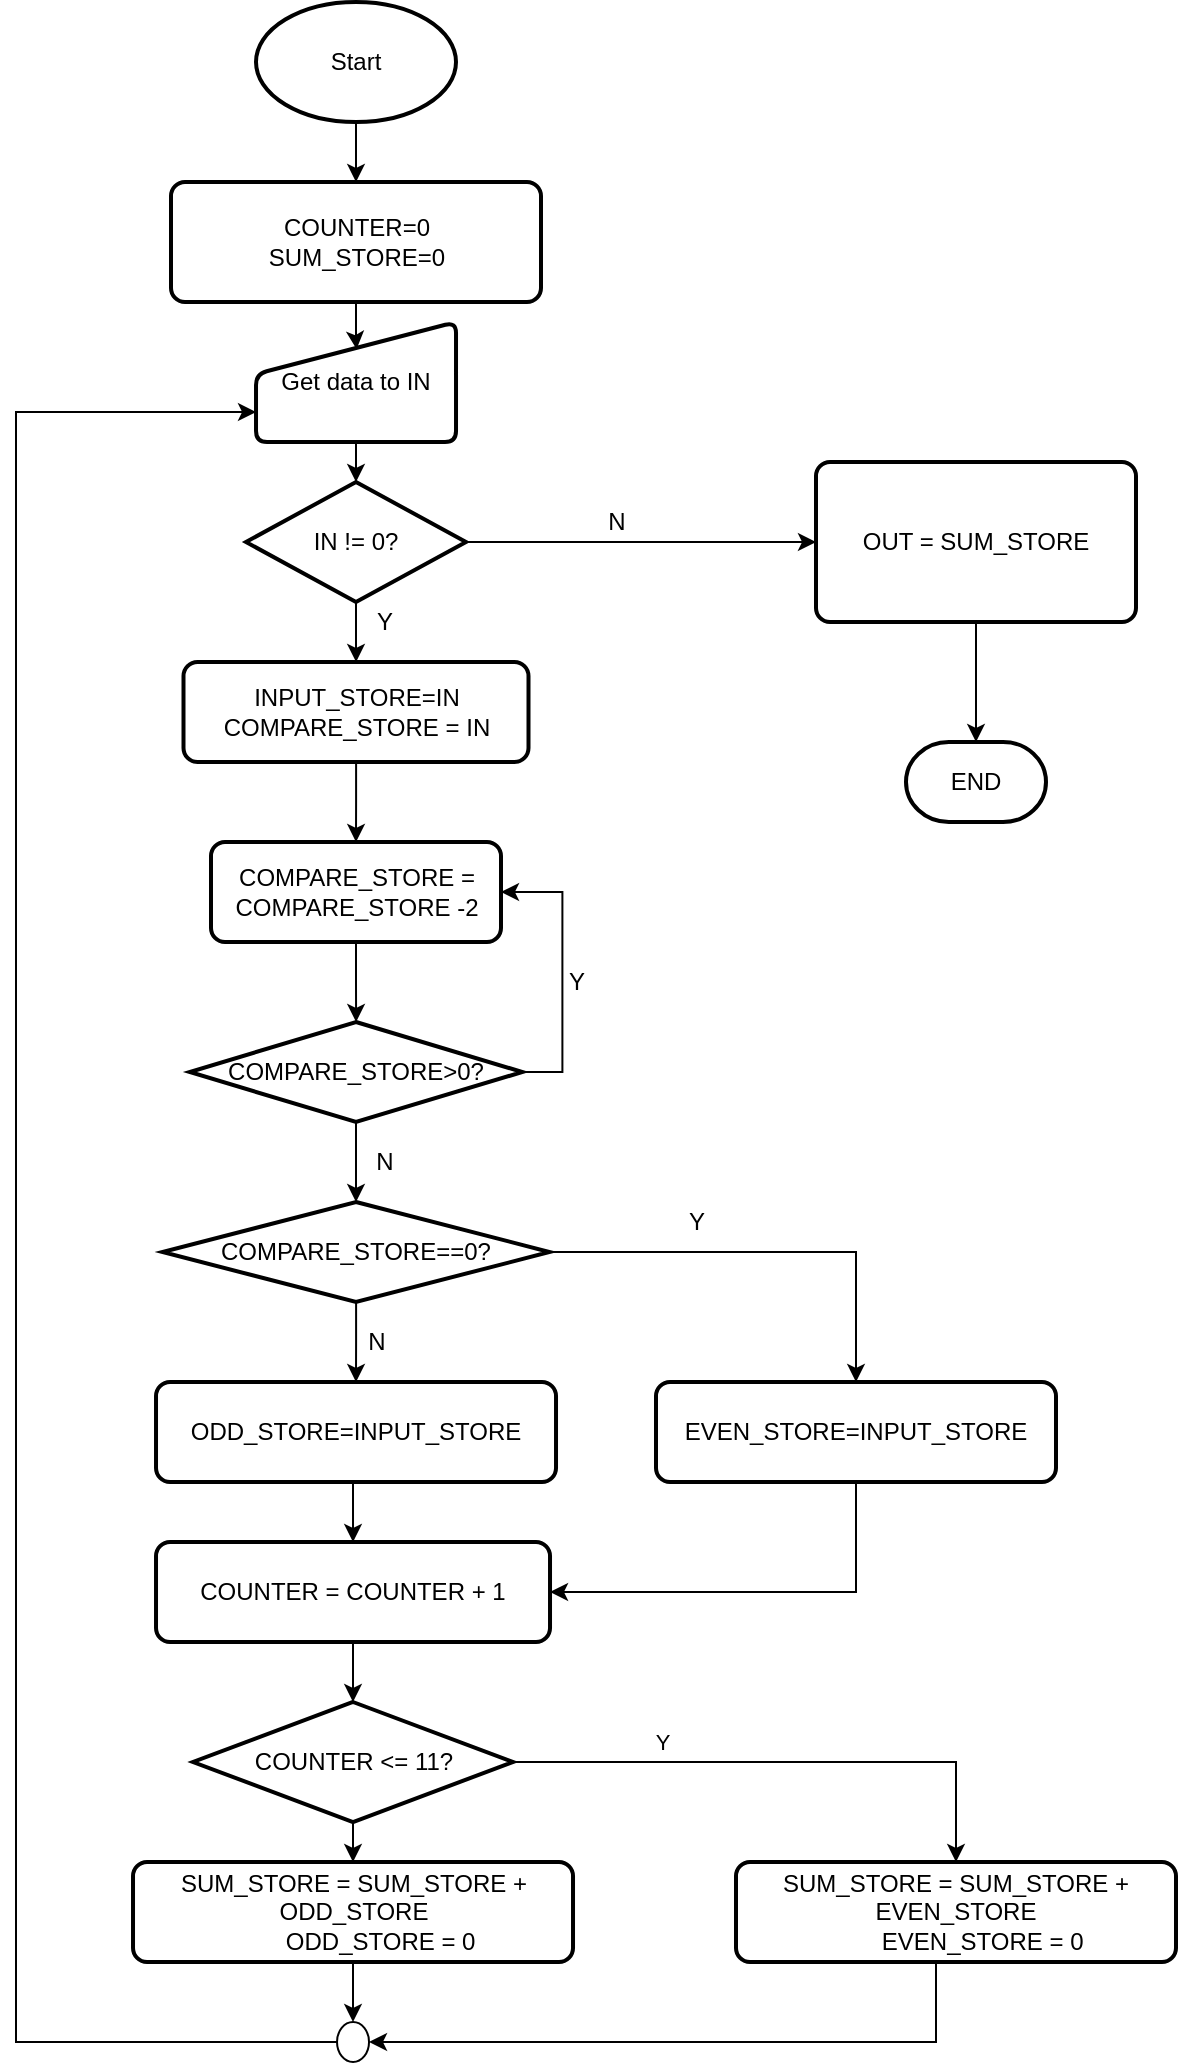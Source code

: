 <mxfile version="15.0.3" type="github">
  <diagram id="dw_7Rh8x_ZNJzA37lMaL" name="Page-1">
    <mxGraphModel dx="1185" dy="643" grid="1" gridSize="10" guides="1" tooltips="1" connect="1" arrows="1" fold="1" page="1" pageScale="1" pageWidth="827" pageHeight="1169" math="0" shadow="0">
      <root>
        <mxCell id="0" />
        <mxCell id="1" parent="0" />
        <mxCell id="iAu7uCkym9_WHQVDxjhl-3" value="" style="edgeStyle=orthogonalEdgeStyle;rounded=0;orthogonalLoop=1;jettySize=auto;html=1;" edge="1" parent="1" source="iAu7uCkym9_WHQVDxjhl-1" target="iAu7uCkym9_WHQVDxjhl-2">
          <mxGeometry relative="1" as="geometry" />
        </mxCell>
        <mxCell id="iAu7uCkym9_WHQVDxjhl-1" value="Start" style="strokeWidth=2;html=1;shape=mxgraph.flowchart.start_1;whiteSpace=wrap;" vertex="1" parent="1">
          <mxGeometry x="180" y="30" width="100" height="60" as="geometry" />
        </mxCell>
        <mxCell id="iAu7uCkym9_WHQVDxjhl-10" value="" style="edgeStyle=orthogonalEdgeStyle;rounded=0;orthogonalLoop=1;jettySize=auto;html=1;entryX=0.503;entryY=0.226;entryDx=0;entryDy=0;entryPerimeter=0;" edge="1" parent="1" source="iAu7uCkym9_WHQVDxjhl-2" target="iAu7uCkym9_WHQVDxjhl-29">
          <mxGeometry relative="1" as="geometry">
            <mxPoint x="230" y="210" as="targetPoint" />
          </mxGeometry>
        </mxCell>
        <mxCell id="iAu7uCkym9_WHQVDxjhl-2" value="COUNTER=0&lt;br&gt;SUM_STORE=0" style="rounded=1;whiteSpace=wrap;html=1;absoluteArcSize=1;arcSize=14;strokeWidth=2;" vertex="1" parent="1">
          <mxGeometry x="137.5" y="120" width="185" height="60" as="geometry" />
        </mxCell>
        <mxCell id="iAu7uCkym9_WHQVDxjhl-7" value="" style="edgeStyle=orthogonalEdgeStyle;rounded=0;orthogonalLoop=1;jettySize=auto;html=1;" edge="1" parent="1" source="iAu7uCkym9_WHQVDxjhl-4" target="iAu7uCkym9_WHQVDxjhl-6">
          <mxGeometry relative="1" as="geometry" />
        </mxCell>
        <mxCell id="iAu7uCkym9_WHQVDxjhl-48" style="edgeStyle=orthogonalEdgeStyle;rounded=0;orthogonalLoop=1;jettySize=auto;html=1;exitX=1;exitY=0.5;exitDx=0;exitDy=0;exitPerimeter=0;entryX=0;entryY=0.5;entryDx=0;entryDy=0;" edge="1" parent="1" source="iAu7uCkym9_WHQVDxjhl-4" target="iAu7uCkym9_WHQVDxjhl-47">
          <mxGeometry relative="1" as="geometry">
            <mxPoint x="540" y="299.857" as="targetPoint" />
          </mxGeometry>
        </mxCell>
        <mxCell id="iAu7uCkym9_WHQVDxjhl-4" value="IN != 0?" style="strokeWidth=2;html=1;shape=mxgraph.flowchart.decision;whiteSpace=wrap;" vertex="1" parent="1">
          <mxGeometry x="175" y="270" width="110" height="60" as="geometry" />
        </mxCell>
        <mxCell id="iAu7uCkym9_WHQVDxjhl-16" value="" style="edgeStyle=orthogonalEdgeStyle;rounded=0;orthogonalLoop=1;jettySize=auto;html=1;" edge="1" parent="1" source="iAu7uCkym9_WHQVDxjhl-6" target="iAu7uCkym9_WHQVDxjhl-14">
          <mxGeometry relative="1" as="geometry" />
        </mxCell>
        <mxCell id="iAu7uCkym9_WHQVDxjhl-6" value="INPUT_STORE=IN&lt;br&gt;COMPARE_STORE = IN" style="rounded=1;whiteSpace=wrap;html=1;absoluteArcSize=1;arcSize=14;strokeWidth=2;" vertex="1" parent="1">
          <mxGeometry x="143.75" y="360" width="172.5" height="50" as="geometry" />
        </mxCell>
        <mxCell id="iAu7uCkym9_WHQVDxjhl-8" value="Y" style="text;html=1;align=center;verticalAlign=middle;resizable=0;points=[];autosize=1;strokeColor=none;" vertex="1" parent="1">
          <mxGeometry x="234" y="330" width="20" height="20" as="geometry" />
        </mxCell>
        <mxCell id="iAu7uCkym9_WHQVDxjhl-12" value="" style="edgeStyle=orthogonalEdgeStyle;rounded=0;orthogonalLoop=1;jettySize=auto;html=1;entryX=0.5;entryY=0;entryDx=0;entryDy=0;entryPerimeter=0;" edge="1" parent="1" target="iAu7uCkym9_WHQVDxjhl-4">
          <mxGeometry relative="1" as="geometry">
            <mxPoint x="230" y="250" as="sourcePoint" />
          </mxGeometry>
        </mxCell>
        <mxCell id="iAu7uCkym9_WHQVDxjhl-17" value="" style="edgeStyle=orthogonalEdgeStyle;rounded=0;orthogonalLoop=1;jettySize=auto;html=1;" edge="1" parent="1" source="iAu7uCkym9_WHQVDxjhl-14" target="iAu7uCkym9_WHQVDxjhl-15">
          <mxGeometry relative="1" as="geometry" />
        </mxCell>
        <mxCell id="iAu7uCkym9_WHQVDxjhl-14" value="COMPARE_STORE = COMPARE_STORE&amp;nbsp;-2" style="rounded=1;whiteSpace=wrap;html=1;absoluteArcSize=1;arcSize=14;strokeWidth=2;" vertex="1" parent="1">
          <mxGeometry x="157.5" y="450" width="145" height="50" as="geometry" />
        </mxCell>
        <mxCell id="iAu7uCkym9_WHQVDxjhl-18" style="edgeStyle=orthogonalEdgeStyle;rounded=0;orthogonalLoop=1;jettySize=auto;html=1;exitX=1;exitY=0.5;exitDx=0;exitDy=0;exitPerimeter=0;entryX=1;entryY=0.5;entryDx=0;entryDy=0;" edge="1" parent="1" source="iAu7uCkym9_WHQVDxjhl-15" target="iAu7uCkym9_WHQVDxjhl-14">
          <mxGeometry relative="1" as="geometry" />
        </mxCell>
        <mxCell id="iAu7uCkym9_WHQVDxjhl-21" value="" style="edgeStyle=orthogonalEdgeStyle;rounded=0;orthogonalLoop=1;jettySize=auto;html=1;" edge="1" parent="1" source="iAu7uCkym9_WHQVDxjhl-15" target="iAu7uCkym9_WHQVDxjhl-20">
          <mxGeometry relative="1" as="geometry" />
        </mxCell>
        <mxCell id="iAu7uCkym9_WHQVDxjhl-15" value="&lt;span&gt;COMPARE_STORE&amp;gt;0?&lt;/span&gt;" style="strokeWidth=2;html=1;shape=mxgraph.flowchart.decision;whiteSpace=wrap;" vertex="1" parent="1">
          <mxGeometry x="146.88" y="540" width="166.25" height="50" as="geometry" />
        </mxCell>
        <mxCell id="iAu7uCkym9_WHQVDxjhl-19" value="Y" style="text;html=1;align=center;verticalAlign=middle;resizable=0;points=[];autosize=1;strokeColor=none;" vertex="1" parent="1">
          <mxGeometry x="330" y="510" width="20" height="20" as="geometry" />
        </mxCell>
        <mxCell id="iAu7uCkym9_WHQVDxjhl-24" style="edgeStyle=orthogonalEdgeStyle;rounded=0;orthogonalLoop=1;jettySize=auto;html=1;entryX=0.5;entryY=0;entryDx=0;entryDy=0;" edge="1" parent="1" source="iAu7uCkym9_WHQVDxjhl-20" target="iAu7uCkym9_WHQVDxjhl-23">
          <mxGeometry relative="1" as="geometry" />
        </mxCell>
        <mxCell id="iAu7uCkym9_WHQVDxjhl-27" value="" style="edgeStyle=orthogonalEdgeStyle;rounded=0;orthogonalLoop=1;jettySize=auto;html=1;" edge="1" parent="1" source="iAu7uCkym9_WHQVDxjhl-20" target="iAu7uCkym9_WHQVDxjhl-26">
          <mxGeometry relative="1" as="geometry" />
        </mxCell>
        <mxCell id="iAu7uCkym9_WHQVDxjhl-20" value="&lt;span&gt;COMPARE_STORE==0?&lt;/span&gt;" style="strokeWidth=2;html=1;shape=mxgraph.flowchart.decision;whiteSpace=wrap;" vertex="1" parent="1">
          <mxGeometry x="133.25" y="630" width="193.5" height="50" as="geometry" />
        </mxCell>
        <mxCell id="iAu7uCkym9_WHQVDxjhl-22" value="N" style="text;html=1;align=center;verticalAlign=middle;resizable=0;points=[];autosize=1;strokeColor=none;" vertex="1" parent="1">
          <mxGeometry x="234" y="600" width="20" height="20" as="geometry" />
        </mxCell>
        <mxCell id="iAu7uCkym9_WHQVDxjhl-33" style="edgeStyle=orthogonalEdgeStyle;rounded=0;orthogonalLoop=1;jettySize=auto;html=1;entryX=1;entryY=0.5;entryDx=0;entryDy=0;" edge="1" parent="1" source="iAu7uCkym9_WHQVDxjhl-23" target="iAu7uCkym9_WHQVDxjhl-31">
          <mxGeometry relative="1" as="geometry">
            <Array as="points">
              <mxPoint x="480" y="825" />
            </Array>
          </mxGeometry>
        </mxCell>
        <mxCell id="iAu7uCkym9_WHQVDxjhl-23" value="EVEN_STORE=INPUT_STORE" style="rounded=1;whiteSpace=wrap;html=1;absoluteArcSize=1;arcSize=14;strokeWidth=2;" vertex="1" parent="1">
          <mxGeometry x="380" y="720" width="200" height="50" as="geometry" />
        </mxCell>
        <mxCell id="iAu7uCkym9_WHQVDxjhl-25" value="Y" style="text;html=1;align=center;verticalAlign=middle;resizable=0;points=[];autosize=1;strokeColor=none;" vertex="1" parent="1">
          <mxGeometry x="390" y="630" width="20" height="20" as="geometry" />
        </mxCell>
        <mxCell id="iAu7uCkym9_WHQVDxjhl-32" style="edgeStyle=orthogonalEdgeStyle;rounded=0;orthogonalLoop=1;jettySize=auto;html=1;exitX=0.5;exitY=1;exitDx=0;exitDy=0;entryX=0.5;entryY=0;entryDx=0;entryDy=0;" edge="1" parent="1" source="iAu7uCkym9_WHQVDxjhl-26" target="iAu7uCkym9_WHQVDxjhl-31">
          <mxGeometry relative="1" as="geometry" />
        </mxCell>
        <mxCell id="iAu7uCkym9_WHQVDxjhl-26" value="ODD_STORE=INPUT_STORE" style="rounded=1;whiteSpace=wrap;html=1;absoluteArcSize=1;arcSize=14;strokeWidth=2;" vertex="1" parent="1">
          <mxGeometry x="130.01" y="720" width="200" height="50" as="geometry" />
        </mxCell>
        <mxCell id="iAu7uCkym9_WHQVDxjhl-28" value="N" style="text;html=1;align=center;verticalAlign=middle;resizable=0;points=[];autosize=1;strokeColor=none;" vertex="1" parent="1">
          <mxGeometry x="230" y="690" width="20" height="20" as="geometry" />
        </mxCell>
        <mxCell id="iAu7uCkym9_WHQVDxjhl-29" value="&lt;span&gt;Get data to IN&lt;/span&gt;" style="html=1;strokeWidth=2;shape=manualInput;whiteSpace=wrap;rounded=1;size=26;arcSize=11;" vertex="1" parent="1">
          <mxGeometry x="180.01" y="190" width="100" height="60" as="geometry" />
        </mxCell>
        <mxCell id="iAu7uCkym9_WHQVDxjhl-36" value="" style="edgeStyle=orthogonalEdgeStyle;rounded=0;orthogonalLoop=1;jettySize=auto;html=1;" edge="1" parent="1" source="iAu7uCkym9_WHQVDxjhl-31" target="iAu7uCkym9_WHQVDxjhl-35">
          <mxGeometry relative="1" as="geometry" />
        </mxCell>
        <mxCell id="iAu7uCkym9_WHQVDxjhl-31" value="COUNTER = COUNTER + 1" style="rounded=1;whiteSpace=wrap;html=1;absoluteArcSize=1;arcSize=14;strokeWidth=2;" vertex="1" parent="1">
          <mxGeometry x="130.01" y="800" width="197" height="50" as="geometry" />
        </mxCell>
        <mxCell id="iAu7uCkym9_WHQVDxjhl-38" style="edgeStyle=orthogonalEdgeStyle;rounded=0;orthogonalLoop=1;jettySize=auto;html=1;entryX=0.5;entryY=0;entryDx=0;entryDy=0;" edge="1" parent="1" source="iAu7uCkym9_WHQVDxjhl-35" target="iAu7uCkym9_WHQVDxjhl-37">
          <mxGeometry relative="1" as="geometry">
            <mxPoint x="380" y="940" as="targetPoint" />
          </mxGeometry>
        </mxCell>
        <mxCell id="iAu7uCkym9_WHQVDxjhl-39" value="Y" style="edgeLabel;html=1;align=center;verticalAlign=middle;resizable=0;points=[];" vertex="1" connectable="0" parent="iAu7uCkym9_WHQVDxjhl-38">
          <mxGeometry x="-0.698" y="4" relative="1" as="geometry">
            <mxPoint x="33" y="-6" as="offset" />
          </mxGeometry>
        </mxCell>
        <mxCell id="iAu7uCkym9_WHQVDxjhl-41" value="" style="edgeStyle=orthogonalEdgeStyle;rounded=0;orthogonalLoop=1;jettySize=auto;html=1;" edge="1" parent="1" source="iAu7uCkym9_WHQVDxjhl-35" target="iAu7uCkym9_WHQVDxjhl-40">
          <mxGeometry relative="1" as="geometry" />
        </mxCell>
        <mxCell id="iAu7uCkym9_WHQVDxjhl-35" value="&lt;span&gt;COUNTER &amp;lt;= 11?&lt;/span&gt;" style="strokeWidth=2;html=1;shape=mxgraph.flowchart.decision;whiteSpace=wrap;" vertex="1" parent="1">
          <mxGeometry x="148.51" y="880" width="160" height="60" as="geometry" />
        </mxCell>
        <mxCell id="iAu7uCkym9_WHQVDxjhl-44" style="edgeStyle=orthogonalEdgeStyle;rounded=0;orthogonalLoop=1;jettySize=auto;html=1;entryX=1;entryY=0.5;entryDx=0;entryDy=0;entryPerimeter=0;" edge="1" parent="1" source="iAu7uCkym9_WHQVDxjhl-37" target="iAu7uCkym9_WHQVDxjhl-42">
          <mxGeometry relative="1" as="geometry">
            <Array as="points">
              <mxPoint x="520" y="1050" />
            </Array>
          </mxGeometry>
        </mxCell>
        <mxCell id="iAu7uCkym9_WHQVDxjhl-37" value="&lt;div&gt;SUM_STORE = SUM_STORE + EVEN_STORE&lt;/div&gt;&lt;div&gt;&amp;nbsp; &amp;nbsp; &amp;nbsp; &amp;nbsp; EVEN_STORE = 0&lt;/div&gt;" style="rounded=1;whiteSpace=wrap;html=1;absoluteArcSize=1;arcSize=14;strokeWidth=2;" vertex="1" parent="1">
          <mxGeometry x="420" y="960" width="220" height="50" as="geometry" />
        </mxCell>
        <mxCell id="iAu7uCkym9_WHQVDxjhl-43" value="" style="edgeStyle=orthogonalEdgeStyle;rounded=0;orthogonalLoop=1;jettySize=auto;html=1;" edge="1" parent="1" source="iAu7uCkym9_WHQVDxjhl-40" target="iAu7uCkym9_WHQVDxjhl-42">
          <mxGeometry relative="1" as="geometry" />
        </mxCell>
        <mxCell id="iAu7uCkym9_WHQVDxjhl-40" value="&lt;div&gt;SUM_STORE = SUM_STORE + ODD_STORE&lt;/div&gt;&lt;div&gt;&amp;nbsp; &amp;nbsp; &amp;nbsp; &amp;nbsp; ODD_STORE = 0&lt;/div&gt;" style="rounded=1;whiteSpace=wrap;html=1;absoluteArcSize=1;arcSize=14;strokeWidth=2;" vertex="1" parent="1">
          <mxGeometry x="118.51" y="960" width="220" height="50" as="geometry" />
        </mxCell>
        <mxCell id="iAu7uCkym9_WHQVDxjhl-46" style="edgeStyle=orthogonalEdgeStyle;rounded=0;orthogonalLoop=1;jettySize=auto;html=1;entryX=0;entryY=0.75;entryDx=0;entryDy=0;" edge="1" parent="1" source="iAu7uCkym9_WHQVDxjhl-42" target="iAu7uCkym9_WHQVDxjhl-29">
          <mxGeometry relative="1" as="geometry">
            <Array as="points">
              <mxPoint x="60" y="1050" />
              <mxPoint x="60" y="235" />
            </Array>
          </mxGeometry>
        </mxCell>
        <mxCell id="iAu7uCkym9_WHQVDxjhl-42" value="" style="verticalLabelPosition=bottom;verticalAlign=top;html=1;shape=mxgraph.flowchart.on-page_reference;" vertex="1" parent="1">
          <mxGeometry x="220.51" y="1040" width="16" height="20" as="geometry" />
        </mxCell>
        <mxCell id="iAu7uCkym9_WHQVDxjhl-51" value="" style="edgeStyle=orthogonalEdgeStyle;rounded=0;orthogonalLoop=1;jettySize=auto;html=1;" edge="1" parent="1" source="iAu7uCkym9_WHQVDxjhl-47" target="iAu7uCkym9_WHQVDxjhl-50">
          <mxGeometry relative="1" as="geometry" />
        </mxCell>
        <mxCell id="iAu7uCkym9_WHQVDxjhl-47" value="OUT = SUM_STORE" style="rounded=1;whiteSpace=wrap;html=1;absoluteArcSize=1;arcSize=14;strokeWidth=2;" vertex="1" parent="1">
          <mxGeometry x="460" y="260" width="160" height="80" as="geometry" />
        </mxCell>
        <mxCell id="iAu7uCkym9_WHQVDxjhl-49" value="N" style="text;html=1;align=center;verticalAlign=middle;resizable=0;points=[];autosize=1;strokeColor=none;" vertex="1" parent="1">
          <mxGeometry x="350" y="280" width="20" height="20" as="geometry" />
        </mxCell>
        <mxCell id="iAu7uCkym9_WHQVDxjhl-50" value="END" style="strokeWidth=2;html=1;shape=mxgraph.flowchart.terminator;whiteSpace=wrap;" vertex="1" parent="1">
          <mxGeometry x="505" y="400" width="70" height="40" as="geometry" />
        </mxCell>
      </root>
    </mxGraphModel>
  </diagram>
</mxfile>
